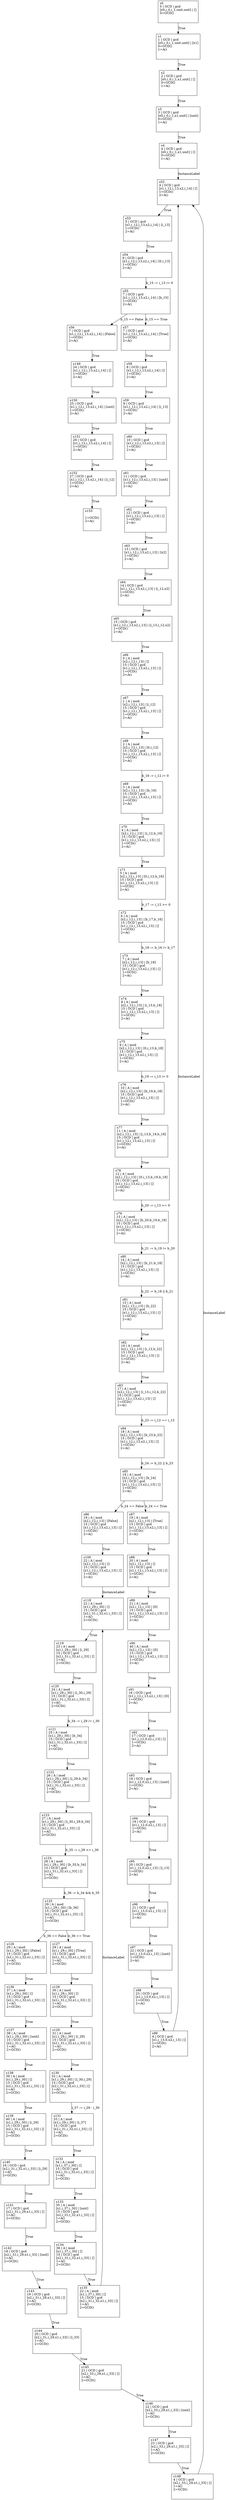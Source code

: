 strict digraph g {
    0 [label="s0\l0 | GCD | gcd\l[x0,i_0,i_1,unit,unit] | []\l0=GCD()\l\l\l"
      ,shape=box];
    1 [label="s1\l1 | GCD | gcd\l[x0,i_0,i_1,unit,unit] | [x1]\l0=GCD()\l1=A()\l\l\l"
      ,shape=box];
    2 [label="s2\l2 | GCD | gcd\l[x0,i_0,i_1,x1,unit] | []\l0=GCD()\l1=A()\l\l\l"
      ,shape=box];
    3 [label="s3\l3 | GCD | gcd\l[x0,i_0,i_1,x1,unit] | [unit]\l0=GCD()\l1=A()\l\l\l"
      ,shape=box];
    4 [label="s4\l4 | GCD | gcd\l[x0,i_0,i_1,x1,unit] | []\l0=GCD()\l1=A()\l\l\l"
      ,shape=box];
    52 [label="s52\l4 | GCD | gcd\l[x1,i_12,i_13,x2,i_14] | []\l1=GCD()\l2=A()\l\l\l"
       ,shape=box];
    53 [label="s53\l5 | GCD | gcd\l[x1,i_12,i_13,x2,i_14] | [i_13]\l1=GCD()\l2=A()\l\l\l"
       ,shape=box];
    54 [label="s54\l6 | GCD | gcd\l[x1,i_12,i_13,x2,i_14] | [0,i_13]\l1=GCD()\l2=A()\l\l\l"
       ,shape=box];
    55 [label="s55\l7 | GCD | gcd\l[x1,i_12,i_13,x2,i_14] | [b_15]\l1=GCD()\l2=A()\l\l\l"
       ,shape=box];
    56 [label="s56\l7 | GCD | gcd\l[x1,i_12,i_13,x2,i_14] | [False]\l1=GCD()\l2=A()\l\l\l"
       ,shape=box];
    57 [label="s57\l7 | GCD | gcd\l[x1,i_12,i_13,x2,i_14] | [True]\l1=GCD()\l2=A()\l\l\l"
       ,shape=box];
    58 [label="s58\l8 | GCD | gcd\l[x1,i_12,i_13,x2,i_14] | []\l1=GCD()\l2=A()\l\l\l"
       ,shape=box];
    59 [label="s59\l9 | GCD | gcd\l[x1,i_12,i_13,x2,i_14] | [i_13]\l1=GCD()\l2=A()\l\l\l"
       ,shape=box];
    60 [label="s60\l10 | GCD | gcd\l[x1,i_12,i_13,x2,i_13] | []\l1=GCD()\l2=A()\l\l\l"
       ,shape=box];
    61 [label="s61\l11 | GCD | gcd\l[x1,i_12,i_13,x2,i_13] | [unit]\l1=GCD()\l2=A()\l\l\l"
       ,shape=box];
    62 [label="s62\l12 | GCD | gcd\l[x1,i_12,i_13,x2,i_13] | []\l1=GCD()\l2=A()\l\l\l"
       ,shape=box];
    63 [label="s63\l13 | GCD | gcd\l[x1,i_12,i_13,x2,i_13] | [x2]\l1=GCD()\l2=A()\l\l\l"
       ,shape=box];
    64 [label="s64\l14 | GCD | gcd\l[x1,i_12,i_13,x2,i_13] | [i_12,x2]\l1=GCD()\l2=A()\l\l\l"
       ,shape=box];
    65 [label="s65\l15 | GCD | gcd\l[x1,i_12,i_13,x2,i_13] | [i_13,i_12,x2]\l1=GCD()\l2=A()\l\l\l"
       ,shape=box];
    66 [label="s66\l0 | A | mod\l[x2,i_12,i_13] | []\l15 | GCD | gcd\l[x1,i_12,i_13,x2,i_13] | []\l1=GCD()\l2=A()\l\l\l"
       ,shape=box];
    67 [label="s67\l1 | A | mod\l[x2,i_12,i_13] | [i_12]\l15 | GCD | gcd\l[x1,i_12,i_13,x2,i_13] | []\l1=GCD()\l2=A()\l\l\l"
       ,shape=box];
    68 [label="s68\l2 | A | mod\l[x2,i_12,i_13] | [0,i_12]\l15 | GCD | gcd\l[x1,i_12,i_13,x2,i_13] | []\l1=GCD()\l2=A()\l\l\l"
       ,shape=box];
    69 [label="s69\l3 | A | mod\l[x2,i_12,i_13] | [b_16]\l15 | GCD | gcd\l[x1,i_12,i_13,x2,i_13] | []\l1=GCD()\l2=A()\l\l\l"
       ,shape=box];
    70 [label="s70\l4 | A | mod\l[x2,i_12,i_13] | [i_12,b_16]\l15 | GCD | gcd\l[x1,i_12,i_13,x2,i_13] | []\l1=GCD()\l2=A()\l\l\l"
       ,shape=box];
    71 [label="s71\l5 | A | mod\l[x2,i_12,i_13] | [0,i_12,b_16]\l15 | GCD | gcd\l[x1,i_12,i_13,x2,i_13] | []\l1=GCD()\l2=A()\l\l\l"
       ,shape=box];
    72 [label="s72\l6 | A | mod\l[x2,i_12,i_13] | [b_17,b_16]\l15 | GCD | gcd\l[x1,i_12,i_13,x2,i_13] | []\l1=GCD()\l2=A()\l\l\l"
       ,shape=box];
    73 [label="s73\l7 | A | mod\l[x2,i_12,i_13] | [b_18]\l15 | GCD | gcd\l[x1,i_12,i_13,x2,i_13] | []\l1=GCD()\l2=A()\l\l\l"
       ,shape=box];
    74 [label="s74\l8 | A | mod\l[x2,i_12,i_13] | [i_13,b_18]\l15 | GCD | gcd\l[x1,i_12,i_13,x2,i_13] | []\l1=GCD()\l2=A()\l\l\l"
       ,shape=box];
    75 [label="s75\l9 | A | mod\l[x2,i_12,i_13] | [0,i_13,b_18]\l15 | GCD | gcd\l[x1,i_12,i_13,x2,i_13] | []\l1=GCD()\l2=A()\l\l\l"
       ,shape=box];
    76 [label="s76\l10 | A | mod\l[x2,i_12,i_13] | [b_19,b_18]\l15 | GCD | gcd\l[x1,i_12,i_13,x2,i_13] | []\l1=GCD()\l2=A()\l\l\l"
       ,shape=box];
    77 [label="s77\l11 | A | mod\l[x2,i_12,i_13] | [i_13,b_19,b_18]\l15 | GCD | gcd\l[x1,i_12,i_13,x2,i_13] | []\l1=GCD()\l2=A()\l\l\l"
       ,shape=box];
    78 [label="s78\l12 | A | mod\l[x2,i_12,i_13] | [0,i_13,b_19,b_18]\l15 | GCD | gcd\l[x1,i_12,i_13,x2,i_13] | []\l1=GCD()\l2=A()\l\l\l"
       ,shape=box];
    79 [label="s79\l13 | A | mod\l[x2,i_12,i_13] | [b_20,b_19,b_18]\l15 | GCD | gcd\l[x1,i_12,i_13,x2,i_13] | []\l1=GCD()\l2=A()\l\l\l"
       ,shape=box];
    80 [label="s80\l14 | A | mod\l[x2,i_12,i_13] | [b_21,b_18]\l15 | GCD | gcd\l[x1,i_12,i_13,x2,i_13] | []\l1=GCD()\l2=A()\l\l\l"
       ,shape=box];
    81 [label="s81\l15 | A | mod\l[x2,i_12,i_13] | [b_22]\l15 | GCD | gcd\l[x1,i_12,i_13,x2,i_13] | []\l1=GCD()\l2=A()\l\l\l"
       ,shape=box];
    82 [label="s82\l16 | A | mod\l[x2,i_12,i_13] | [i_12,b_22]\l15 | GCD | gcd\l[x1,i_12,i_13,x2,i_13] | []\l1=GCD()\l2=A()\l\l\l"
       ,shape=box];
    83 [label="s83\l17 | A | mod\l[x2,i_12,i_13] | [i_13,i_12,b_22]\l15 | GCD | gcd\l[x1,i_12,i_13,x2,i_13] | []\l1=GCD()\l2=A()\l\l\l"
       ,shape=box];
    84 [label="s84\l18 | A | mod\l[x2,i_12,i_13] | [b_23,b_22]\l15 | GCD | gcd\l[x1,i_12,i_13,x2,i_13] | []\l1=GCD()\l2=A()\l\l\l"
       ,shape=box];
    85 [label="s85\l19 | A | mod\l[x2,i_12,i_13] | [b_24]\l15 | GCD | gcd\l[x1,i_12,i_13,x2,i_13] | []\l1=GCD()\l2=A()\l\l\l"
       ,shape=box];
    86 [label="s86\l19 | A | mod\l[x2,i_12,i_13] | [False]\l15 | GCD | gcd\l[x1,i_12,i_13,x2,i_13] | []\l1=GCD()\l2=A()\l\l\l"
       ,shape=box];
    87 [label="s87\l19 | A | mod\l[x2,i_12,i_13] | [True]\l15 | GCD | gcd\l[x1,i_12,i_13,x2,i_13] | []\l1=GCD()\l2=A()\l\l\l"
       ,shape=box];
    88 [label="s88\l20 | A | mod\l[x2,i_12,i_13] | []\l15 | GCD | gcd\l[x1,i_12,i_13,x2,i_13] | []\l1=GCD()\l2=A()\l\l\l"
       ,shape=box];
    89 [label="s89\l21 | A | mod\l[x2,i_12,i_13] | [0]\l15 | GCD | gcd\l[x1,i_12,i_13,x2,i_13] | []\l1=GCD()\l2=A()\l\l\l"
       ,shape=box];
    90 [label="s90\l40 | A | mod\l[x2,i_12,i_13] | [0]\l15 | GCD | gcd\l[x1,i_12,i_13,x2,i_13] | []\l1=GCD()\l2=A()\l\l\l"
       ,shape=box];
    91 [label="s91\l16 | GCD | gcd\l[x1,i_12,i_13,x2,i_13] | [0]\l1=GCD()\l2=A()\l\l\l"
       ,shape=box];
    92 [label="s92\l17 | GCD | gcd\l[x1,i_12,0,x2,i_13] | []\l1=GCD()\l2=A()\l\l\l"
       ,shape=box];
    93 [label="s93\l18 | GCD | gcd\l[x1,i_12,0,x2,i_13] | [unit]\l1=GCD()\l2=A()\l\l\l"
       ,shape=box];
    94 [label="s94\l19 | GCD | gcd\l[x1,i_12,0,x2,i_13] | []\l1=GCD()\l2=A()\l\l\l"
       ,shape=box];
    95 [label="s95\l20 | GCD | gcd\l[x1,i_12,0,x2,i_13] | [i_13]\l1=GCD()\l2=A()\l\l\l"
       ,shape=box];
    96 [label="s96\l21 | GCD | gcd\l[x1,i_13,0,x2,i_13] | []\l1=GCD()\l2=A()\l\l\l"
       ,shape=box];
    97 [label="s97\l22 | GCD | gcd\l[x1,i_13,0,x2,i_13] | [unit]\l1=GCD()\l2=A()\l\l\l"
       ,shape=box];
    98 [label="s98\l23 | GCD | gcd\l[x1,i_13,0,x2,i_13] | []\l1=GCD()\l2=A()\l\l\l"
       ,shape=box];
    99 [label="s99\l4 | GCD | gcd\l[x1,i_13,0,x2,i_13] | []\l1=GCD()\l2=A()\l\l\l"
       ,shape=box];
    100 [label="s100\l22 | A | mod\l[x2,i_12,i_13] | []\l15 | GCD | gcd\l[x1,i_12,i_13,x2,i_13] | []\l1=GCD()\l2=A()\l\l\l"
        ,shape=box];
    118 [label="s118\l22 | A | mod\l[x1,i_29,i_30] | []\l15 | GCD | gcd\l[x2,i_31,i_32,x1,i_33] | []\l1=A()\l2=GCD()\l\l\l"
        ,shape=box];
    119 [label="s119\l23 | A | mod\l[x1,i_29,i_30] | [i_29]\l15 | GCD | gcd\l[x2,i_31,i_32,x1,i_33] | []\l1=A()\l2=GCD()\l\l\l"
        ,shape=box];
    120 [label="s120\l24 | A | mod\l[x1,i_29,i_30] | [i_30,i_29]\l15 | GCD | gcd\l[x2,i_31,i_32,x1,i_33] | []\l1=A()\l2=GCD()\l\l\l"
        ,shape=box];
    121 [label="s121\l25 | A | mod\l[x1,i_29,i_30] | [b_34]\l15 | GCD | gcd\l[x2,i_31,i_32,x1,i_33] | []\l1=A()\l2=GCD()\l\l\l"
        ,shape=box];
    122 [label="s122\l26 | A | mod\l[x1,i_29,i_30] | [i_29,b_34]\l15 | GCD | gcd\l[x2,i_31,i_32,x1,i_33] | []\l1=A()\l2=GCD()\l\l\l"
        ,shape=box];
    123 [label="s123\l27 | A | mod\l[x1,i_29,i_30] | [i_30,i_29,b_34]\l15 | GCD | gcd\l[x2,i_31,i_32,x1,i_33] | []\l1=A()\l2=GCD()\l\l\l"
        ,shape=box];
    124 [label="s124\l28 | A | mod\l[x1,i_29,i_30] | [b_35,b_34]\l15 | GCD | gcd\l[x2,i_31,i_32,x1,i_33] | []\l1=A()\l2=GCD()\l\l\l"
        ,shape=box];
    125 [label="s125\l29 | A | mod\l[x1,i_29,i_30] | [b_36]\l15 | GCD | gcd\l[x2,i_31,i_32,x1,i_33] | []\l1=A()\l2=GCD()\l\l\l"
        ,shape=box];
    126 [label="s126\l29 | A | mod\l[x1,i_29,i_30] | [False]\l15 | GCD | gcd\l[x2,i_31,i_32,x1,i_33] | []\l1=A()\l2=GCD()\l\l\l"
        ,shape=box];
    127 [label="s127\l29 | A | mod\l[x1,i_29,i_30] | [True]\l15 | GCD | gcd\l[x2,i_31,i_32,x1,i_33] | []\l1=A()\l2=GCD()\l\l\l"
        ,shape=box];
    128 [label="s128\l30 | A | mod\l[x1,i_29,i_30] | []\l15 | GCD | gcd\l[x2,i_31,i_32,x1,i_33] | []\l1=A()\l2=GCD()\l\l\l"
        ,shape=box];
    129 [label="s129\l31 | A | mod\l[x1,i_29,i_30] | [i_29]\l15 | GCD | gcd\l[x2,i_31,i_32,x1,i_33] | []\l1=A()\l2=GCD()\l\l\l"
        ,shape=box];
    130 [label="s130\l32 | A | mod\l[x1,i_29,i_30] | [i_30,i_29]\l15 | GCD | gcd\l[x2,i_31,i_32,x1,i_33] | []\l1=A()\l2=GCD()\l\l\l"
        ,shape=box];
    131 [label="s131\l33 | A | mod\l[x1,i_29,i_30] | [i_37]\l15 | GCD | gcd\l[x2,i_31,i_32,x1,i_33] | []\l1=A()\l2=GCD()\l\l\l"
        ,shape=box];
    132 [label="s132\l34 | A | mod\l[x1,i_37,i_30] | []\l15 | GCD | gcd\l[x2,i_31,i_32,x1,i_33] | []\l1=A()\l2=GCD()\l\l\l"
        ,shape=box];
    133 [label="s133\l35 | A | mod\l[x1,i_37,i_30] | [unit]\l15 | GCD | gcd\l[x2,i_31,i_32,x1,i_33] | []\l1=A()\l2=GCD()\l\l\l"
        ,shape=box];
    134 [label="s134\l36 | A | mod\l[x1,i_37,i_30] | []\l15 | GCD | gcd\l[x2,i_31,i_32,x1,i_33] | []\l1=A()\l2=GCD()\l\l\l"
        ,shape=box];
    135 [label="s135\l22 | A | mod\l[x1,i_37,i_30] | []\l15 | GCD | gcd\l[x2,i_31,i_32,x1,i_33] | []\l1=A()\l2=GCD()\l\l\l"
        ,shape=box];
    136 [label="s136\l37 | A | mod\l[x1,i_29,i_30] | []\l15 | GCD | gcd\l[x2,i_31,i_32,x1,i_33] | []\l1=A()\l2=GCD()\l\l\l"
        ,shape=box];
    137 [label="s137\l38 | A | mod\l[x1,i_29,i_30] | [unit]\l15 | GCD | gcd\l[x2,i_31,i_32,x1,i_33] | []\l1=A()\l2=GCD()\l\l\l"
        ,shape=box];
    138 [label="s138\l39 | A | mod\l[x1,i_29,i_30] | []\l15 | GCD | gcd\l[x2,i_31,i_32,x1,i_33] | []\l1=A()\l2=GCD()\l\l\l"
        ,shape=box];
    139 [label="s139\l40 | A | mod\l[x1,i_29,i_30] | [i_29]\l15 | GCD | gcd\l[x2,i_31,i_32,x1,i_33] | []\l1=A()\l2=GCD()\l\l\l"
        ,shape=box];
    140 [label="s140\l16 | GCD | gcd\l[x2,i_31,i_32,x1,i_33] | [i_29]\l1=A()\l2=GCD()\l\l\l"
        ,shape=box];
    141 [label="s141\l17 | GCD | gcd\l[x2,i_31,i_29,x1,i_33] | []\l1=A()\l2=GCD()\l\l\l"
        ,shape=box];
    142 [label="s142\l18 | GCD | gcd\l[x2,i_31,i_29,x1,i_33] | [unit]\l1=A()\l2=GCD()\l\l\l"
        ,shape=box];
    143 [label="s143\l19 | GCD | gcd\l[x2,i_31,i_29,x1,i_33] | []\l1=A()\l2=GCD()\l\l\l"
        ,shape=box];
    144 [label="s144\l20 | GCD | gcd\l[x2,i_31,i_29,x1,i_33] | [i_33]\l1=A()\l2=GCD()\l\l\l"
        ,shape=box];
    145 [label="s145\l21 | GCD | gcd\l[x2,i_33,i_29,x1,i_33] | []\l1=A()\l2=GCD()\l\l\l"
        ,shape=box];
    146 [label="s146\l22 | GCD | gcd\l[x2,i_33,i_29,x1,i_33] | [unit]\l1=A()\l2=GCD()\l\l\l"
        ,shape=box];
    147 [label="s147\l23 | GCD | gcd\l[x2,i_33,i_29,x1,i_33] | []\l1=A()\l2=GCD()\l\l\l"
        ,shape=box];
    148 [label="s148\l4 | GCD | gcd\l[x2,i_33,i_29,x1,i_33] | []\l1=A()\l2=GCD()\l\l\l"
        ,shape=box];
    149 [label="s149\l24 | GCD | gcd\l[x1,i_12,i_13,x2,i_14] | []\l1=GCD()\l2=A()\l\l\l"
        ,shape=box];
    150 [label="s150\l25 | GCD | gcd\l[x1,i_12,i_13,x2,i_14] | [unit]\l1=GCD()\l2=A()\l\l\l"
        ,shape=box];
    151 [label="s151\l26 | GCD | gcd\l[x1,i_12,i_13,x2,i_14] | []\l1=GCD()\l2=A()\l\l\l"
        ,shape=box];
    152 [label="s152\l27 | GCD | gcd\l[x1,i_12,i_13,x2,i_14] | [i_12]\l1=GCD()\l2=A()\l\l\l"
        ,shape=box];
    153 [label="s153\l\l1=GCD()\l2=A()\l\l\l"
        ,shape=box];
    0 -> 1 [label=True];
    1 -> 2 [label=True];
    2 -> 3 [label=True];
    3 -> 4 [label=True];
    4 -> 52 [label=InstanceLabel];
    52 -> 53 [label=True];
    53 -> 54 [label=True];
    54 -> 55 [label="b_15 := i_13 /= 0"];
    55 -> 57 [label="b_15 == True"];
    55 -> 56 [label="b_15 == False"];
    56 -> 149 [label=True];
    57 -> 58 [label=True];
    58 -> 59 [label=True];
    59 -> 60 [label=True];
    60 -> 61 [label=True];
    61 -> 62 [label=True];
    62 -> 63 [label=True];
    63 -> 64 [label=True];
    64 -> 65 [label=True];
    65 -> 66 [label=True];
    66 -> 67 [label=True];
    67 -> 68 [label=True];
    68 -> 69 [label="b_16 := i_12 /= 0"];
    69 -> 70 [label=True];
    70 -> 71 [label=True];
    71 -> 72 [label="b_17 := i_12 >= 0"];
    72 -> 73 [label="b_18 := b_16 /= b_17"];
    73 -> 74 [label=True];
    74 -> 75 [label=True];
    75 -> 76 [label="b_19 := i_13 /= 0"];
    76 -> 77 [label=True];
    77 -> 78 [label=True];
    78 -> 79 [label="b_20 := i_13 >= 0"];
    79 -> 80 [label="b_21 := b_19 /= b_20"];
    80 -> 81 [label="b_22 := b_18 || b_21"];
    81 -> 82 [label=True];
    82 -> 83 [label=True];
    83 -> 84 [label="b_23 := i_12 == i_13"];
    84 -> 85 [label="b_24 := b_22 || b_23"];
    85 -> 87 [label="b_24 == True"];
    85 -> 86 [label="b_24 == False"];
    86 -> 100 [label=True];
    87 -> 88 [label=True];
    88 -> 89 [label=True];
    89 -> 90 [label=True];
    90 -> 91 [label=True];
    91 -> 92 [label=True];
    92 -> 93 [label=True];
    93 -> 94 [label=True];
    94 -> 95 [label=True];
    95 -> 96 [label=True];
    96 -> 97 [label=True];
    97 -> 98 [label=True];
    98 -> 99 [label=True];
    99 -> 52 [label=InstanceLabel];
    100 -> 118 [label=InstanceLabel];
    118 -> 119 [label=True];
    119 -> 120 [label=True];
    120 -> 121 [label="b_34 := i_29 /= i_30"];
    121 -> 122 [label=True];
    122 -> 123 [label=True];
    123 -> 124 [label="b_35 := i_29 >= i_30"];
    124 -> 125 [label="b_36 := b_34 && b_35"];
    125 -> 127 [label="b_36 == True"];
    125 -> 126 [label="b_36 == False"];
    126 -> 136 [label=True];
    127 -> 128 [label=True];
    128 -> 129 [label=True];
    129 -> 130 [label=True];
    130 -> 131 [label="i_37 := i_29 - i_30"];
    131 -> 132 [label=True];
    132 -> 133 [label=True];
    133 -> 134 [label=True];
    134 -> 135 [label=True];
    135 -> 118 [label=InstanceLabel];
    136 -> 137 [label=True];
    137 -> 138 [label=True];
    138 -> 139 [label=True];
    139 -> 140 [label=True];
    140 -> 141 [label=True];
    141 -> 142 [label=True];
    142 -> 143 [label=True];
    143 -> 144 [label=True];
    144 -> 145 [label=True];
    145 -> 146 [label=True];
    146 -> 147 [label=True];
    147 -> 148 [label=True];
    148 -> 52 [label=InstanceLabel];
    149 -> 150 [label=True];
    150 -> 151 [label=True];
    151 -> 152 [label=True];
    152 -> 153 [label=True];
}